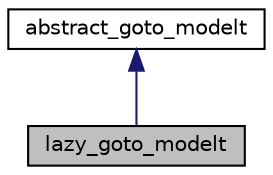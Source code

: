 digraph "lazy_goto_modelt"
{
 // LATEX_PDF_SIZE
  bgcolor="transparent";
  edge [fontname="Helvetica",fontsize="10",labelfontname="Helvetica",labelfontsize="10"];
  node [fontname="Helvetica",fontsize="10",shape=record];
  Node1 [label="lazy_goto_modelt",height=0.2,width=0.4,color="black", fillcolor="grey75", style="filled", fontcolor="black",tooltip="A GOTO model that produces function bodies on demand."];
  Node2 -> Node1 [dir="back",color="midnightblue",fontsize="10",style="solid",fontname="Helvetica"];
  Node2 [label="abstract_goto_modelt",height=0.2,width=0.4,color="black",URL="$classabstract__goto__modelt.html",tooltip="Abstract interface to eager or lazy GOTO models."];
}
